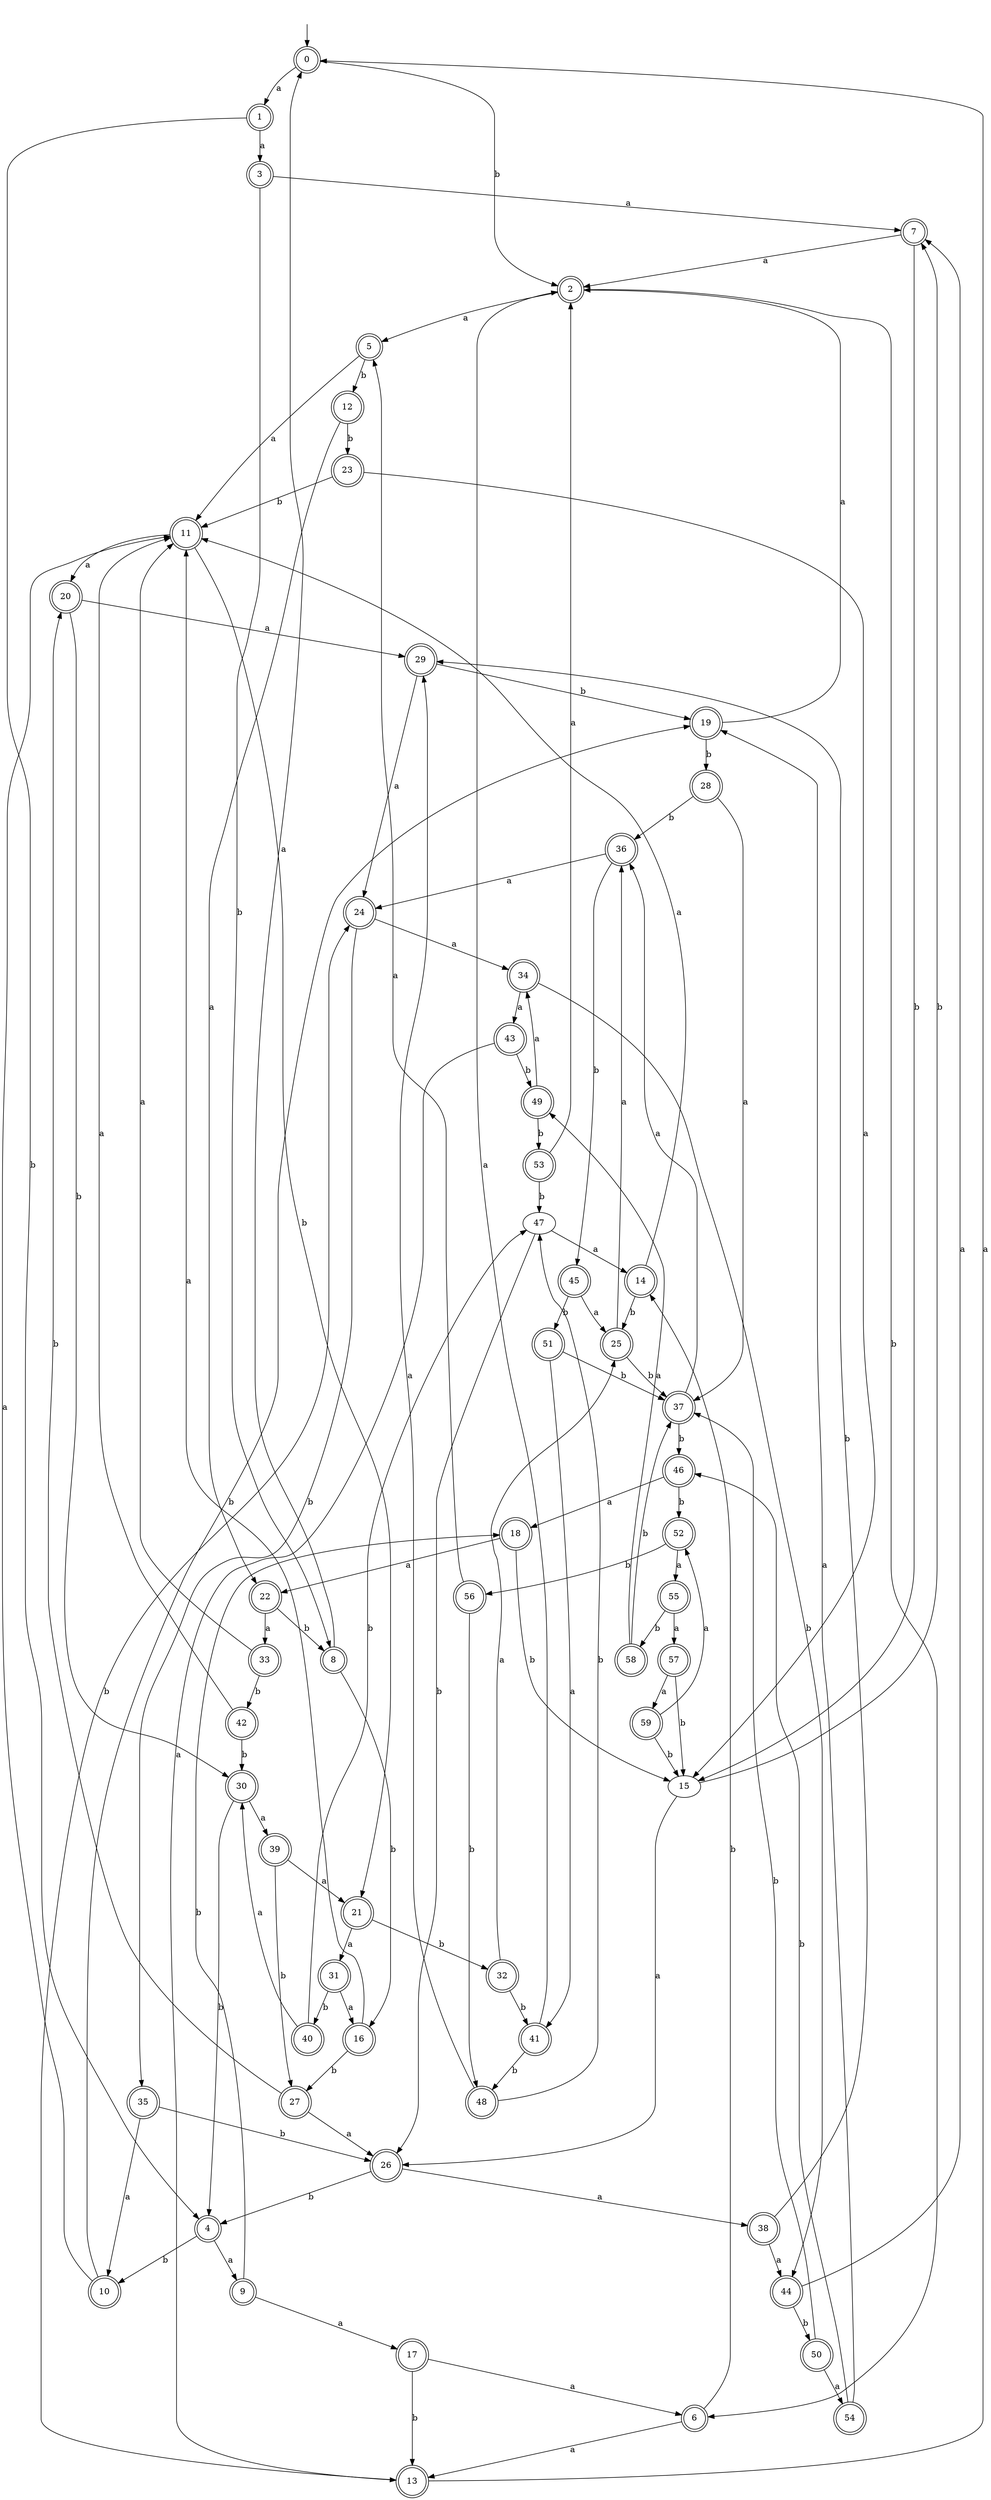 digraph RandomDFA {
  __start0 [label="", shape=none];
  __start0 -> 0 [label=""];
  0 [shape=circle] [shape=doublecircle]
  0 -> 1 [label="a"]
  0 -> 2 [label="b"]
  1 [shape=doublecircle]
  1 -> 3 [label="a"]
  1 -> 4 [label="b"]
  2 [shape=doublecircle]
  2 -> 5 [label="a"]
  2 -> 6 [label="b"]
  3 [shape=doublecircle]
  3 -> 7 [label="a"]
  3 -> 8 [label="b"]
  4 [shape=doublecircle]
  4 -> 9 [label="a"]
  4 -> 10 [label="b"]
  5 [shape=doublecircle]
  5 -> 11 [label="a"]
  5 -> 12 [label="b"]
  6 [shape=doublecircle]
  6 -> 13 [label="a"]
  6 -> 14 [label="b"]
  7 [shape=doublecircle]
  7 -> 2 [label="a"]
  7 -> 15 [label="b"]
  8 [shape=doublecircle]
  8 -> 0 [label="a"]
  8 -> 16 [label="b"]
  9 [shape=doublecircle]
  9 -> 17 [label="a"]
  9 -> 18 [label="b"]
  10 [shape=doublecircle]
  10 -> 11 [label="a"]
  10 -> 19 [label="b"]
  11 [shape=doublecircle]
  11 -> 20 [label="a"]
  11 -> 21 [label="b"]
  12 [shape=doublecircle]
  12 -> 22 [label="a"]
  12 -> 23 [label="b"]
  13 [shape=doublecircle]
  13 -> 0 [label="a"]
  13 -> 24 [label="b"]
  14 [shape=doublecircle]
  14 -> 11 [label="a"]
  14 -> 25 [label="b"]
  15
  15 -> 26 [label="a"]
  15 -> 7 [label="b"]
  16 [shape=doublecircle]
  16 -> 11 [label="a"]
  16 -> 27 [label="b"]
  17 [shape=doublecircle]
  17 -> 6 [label="a"]
  17 -> 13 [label="b"]
  18 [shape=doublecircle]
  18 -> 22 [label="a"]
  18 -> 15 [label="b"]
  19 [shape=doublecircle]
  19 -> 2 [label="a"]
  19 -> 28 [label="b"]
  20 [shape=doublecircle]
  20 -> 29 [label="a"]
  20 -> 30 [label="b"]
  21 [shape=doublecircle]
  21 -> 31 [label="a"]
  21 -> 32 [label="b"]
  22 [shape=doublecircle]
  22 -> 33 [label="a"]
  22 -> 8 [label="b"]
  23 [shape=doublecircle]
  23 -> 15 [label="a"]
  23 -> 11 [label="b"]
  24 [shape=doublecircle]
  24 -> 34 [label="a"]
  24 -> 35 [label="b"]
  25 [shape=doublecircle]
  25 -> 36 [label="a"]
  25 -> 37 [label="b"]
  26 [shape=doublecircle]
  26 -> 38 [label="a"]
  26 -> 4 [label="b"]
  27 [shape=doublecircle]
  27 -> 26 [label="a"]
  27 -> 20 [label="b"]
  28 [shape=doublecircle]
  28 -> 37 [label="a"]
  28 -> 36 [label="b"]
  29 [shape=doublecircle]
  29 -> 24 [label="a"]
  29 -> 19 [label="b"]
  30 [shape=doublecircle]
  30 -> 39 [label="a"]
  30 -> 4 [label="b"]
  31 [shape=doublecircle]
  31 -> 16 [label="a"]
  31 -> 40 [label="b"]
  32 [shape=doublecircle]
  32 -> 25 [label="a"]
  32 -> 41 [label="b"]
  33 [shape=doublecircle]
  33 -> 11 [label="a"]
  33 -> 42 [label="b"]
  34 [shape=doublecircle]
  34 -> 43 [label="a"]
  34 -> 44 [label="b"]
  35 [shape=doublecircle]
  35 -> 10 [label="a"]
  35 -> 26 [label="b"]
  36 [shape=doublecircle]
  36 -> 24 [label="a"]
  36 -> 45 [label="b"]
  37 [shape=doublecircle]
  37 -> 36 [label="a"]
  37 -> 46 [label="b"]
  38 [shape=doublecircle]
  38 -> 44 [label="a"]
  38 -> 29 [label="b"]
  39 [shape=doublecircle]
  39 -> 21 [label="a"]
  39 -> 27 [label="b"]
  40 [shape=doublecircle]
  40 -> 30 [label="a"]
  40 -> 47 [label="b"]
  41 [shape=doublecircle]
  41 -> 2 [label="a"]
  41 -> 48 [label="b"]
  42 [shape=doublecircle]
  42 -> 11 [label="a"]
  42 -> 30 [label="b"]
  43 [shape=doublecircle]
  43 -> 13 [label="a"]
  43 -> 49 [label="b"]
  44 [shape=doublecircle]
  44 -> 7 [label="a"]
  44 -> 50 [label="b"]
  45 [shape=doublecircle]
  45 -> 25 [label="a"]
  45 -> 51 [label="b"]
  46 [shape=doublecircle]
  46 -> 18 [label="a"]
  46 -> 52 [label="b"]
  47
  47 -> 14 [label="a"]
  47 -> 26 [label="b"]
  48 [shape=doublecircle]
  48 -> 29 [label="a"]
  48 -> 47 [label="b"]
  49 [shape=doublecircle]
  49 -> 34 [label="a"]
  49 -> 53 [label="b"]
  50 [shape=doublecircle]
  50 -> 54 [label="a"]
  50 -> 37 [label="b"]
  51 [shape=doublecircle]
  51 -> 41 [label="a"]
  51 -> 37 [label="b"]
  52 [shape=doublecircle]
  52 -> 55 [label="a"]
  52 -> 56 [label="b"]
  53 [shape=doublecircle]
  53 -> 2 [label="a"]
  53 -> 47 [label="b"]
  54 [shape=doublecircle]
  54 -> 19 [label="a"]
  54 -> 46 [label="b"]
  55 [shape=doublecircle]
  55 -> 57 [label="a"]
  55 -> 58 [label="b"]
  56 [shape=doublecircle]
  56 -> 5 [label="a"]
  56 -> 48 [label="b"]
  57 [shape=doublecircle]
  57 -> 59 [label="a"]
  57 -> 15 [label="b"]
  58 [shape=doublecircle]
  58 -> 49 [label="a"]
  58 -> 37 [label="b"]
  59 [shape=doublecircle]
  59 -> 52 [label="a"]
  59 -> 15 [label="b"]
}
